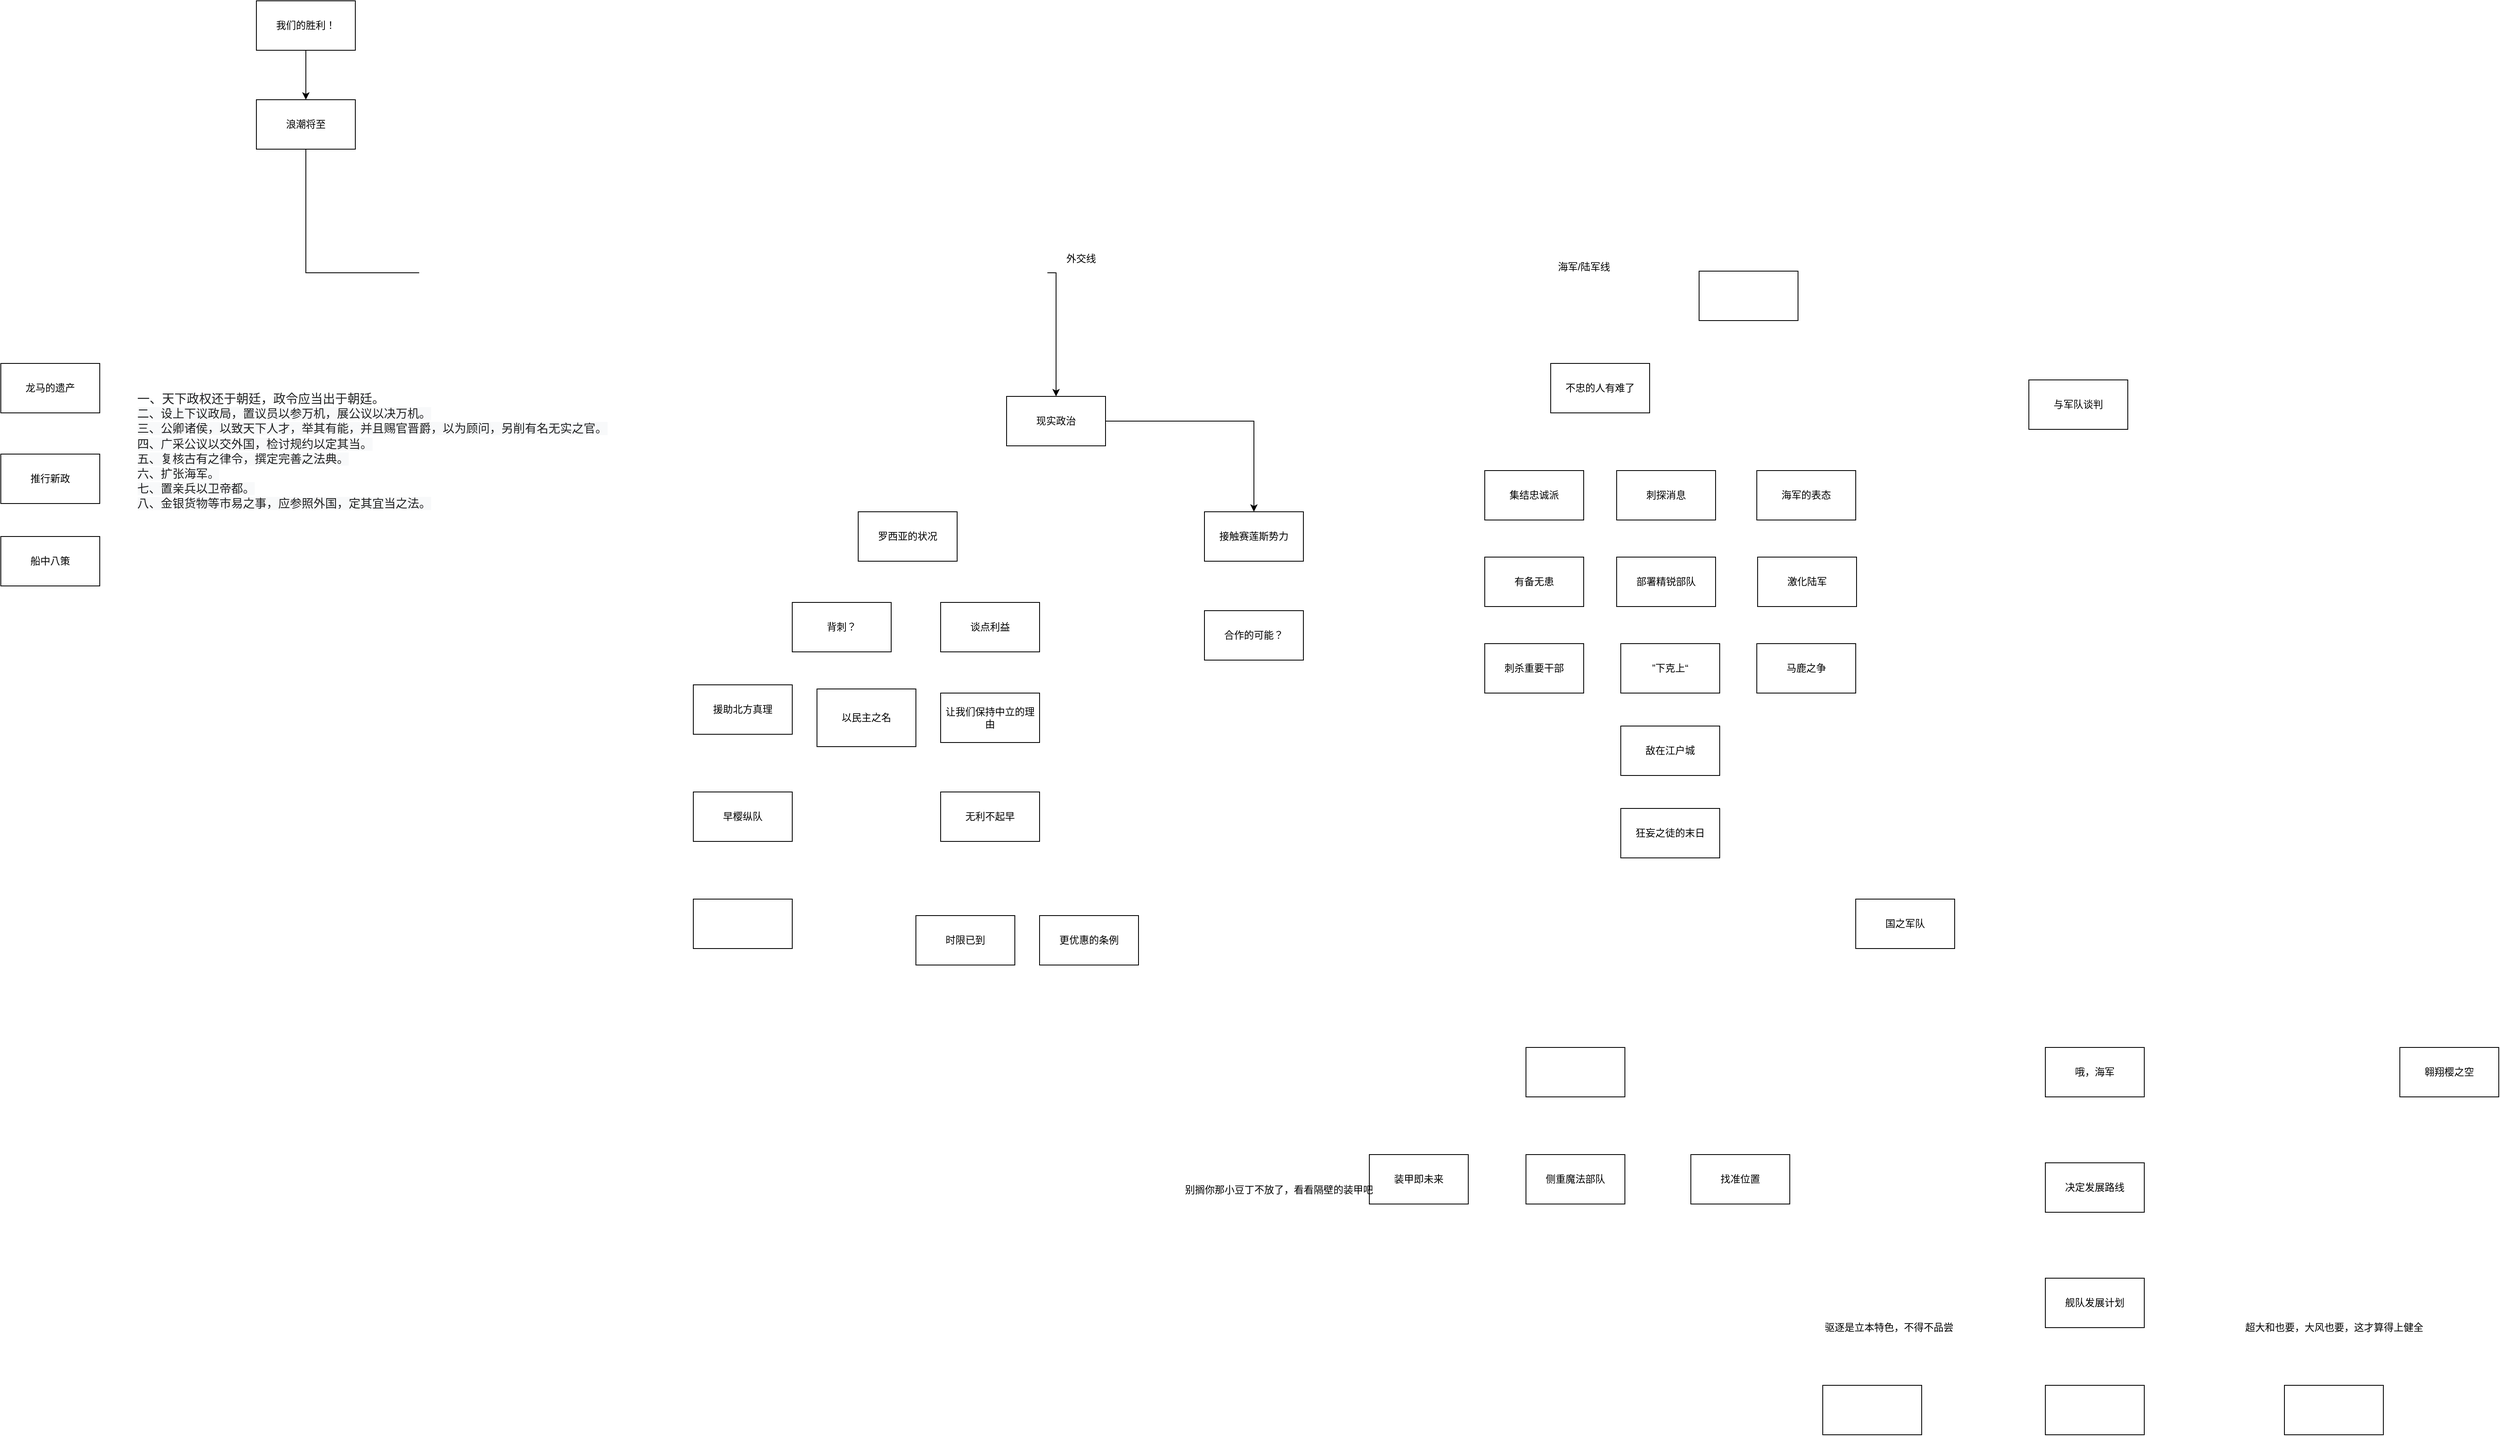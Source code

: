 <mxfile version="21.7.5" type="github">
  <diagram name="第 1 页" id="JlPKs8igPb9OWb3KKn4p">
    <mxGraphModel dx="1662" dy="782" grid="1" gridSize="10" guides="1" tooltips="1" connect="1" arrows="1" fold="1" page="1" pageScale="1" pageWidth="1920" pageHeight="1200" math="0" shadow="0">
      <root>
        <mxCell id="0" />
        <mxCell id="1" parent="0" />
        <mxCell id="HKs2FlNLfid7ec28tHd5-4" style="edgeStyle=orthogonalEdgeStyle;rounded=0;orthogonalLoop=1;jettySize=auto;html=1;" parent="1" source="HKs2FlNLfid7ec28tHd5-1" target="HKs2FlNLfid7ec28tHd5-2" edge="1">
          <mxGeometry relative="1" as="geometry" />
        </mxCell>
        <mxCell id="HKs2FlNLfid7ec28tHd5-1" value="我们的胜利！" style="rounded=0;whiteSpace=wrap;html=1;" parent="1" vertex="1">
          <mxGeometry x="820" y="190" width="120" height="60" as="geometry" />
        </mxCell>
        <mxCell id="HKs2FlNLfid7ec28tHd5-5" style="edgeStyle=orthogonalEdgeStyle;rounded=0;orthogonalLoop=1;jettySize=auto;html=1;exitX=0.5;exitY=1;exitDx=0;exitDy=0;entryX=0.5;entryY=0;entryDx=0;entryDy=0;" parent="1" source="HKs2FlNLfid7ec28tHd5-2" target="HKs2FlNLfid7ec28tHd5-3" edge="1">
          <mxGeometry relative="1" as="geometry" />
        </mxCell>
        <mxCell id="HKs2FlNLfid7ec28tHd5-2" value="浪潮将至" style="rounded=0;whiteSpace=wrap;html=1;" parent="1" vertex="1">
          <mxGeometry x="820" y="310" width="120" height="60" as="geometry" />
        </mxCell>
        <mxCell id="HKs2FlNLfid7ec28tHd5-8" style="edgeStyle=orthogonalEdgeStyle;rounded=0;orthogonalLoop=1;jettySize=auto;html=1;" parent="1" source="HKs2FlNLfid7ec28tHd5-3" target="HKs2FlNLfid7ec28tHd5-7" edge="1">
          <mxGeometry relative="1" as="geometry" />
        </mxCell>
        <mxCell id="HKs2FlNLfid7ec28tHd5-3" value="现实政治" style="rounded=0;whiteSpace=wrap;html=1;" parent="1" vertex="1">
          <mxGeometry x="1730" y="670" width="120" height="60" as="geometry" />
        </mxCell>
        <mxCell id="HKs2FlNLfid7ec28tHd5-6" value="外交线" style="text;html=1;align=center;verticalAlign=middle;resizable=0;points=[];autosize=1;strokeColor=none;fillColor=none;" parent="1" vertex="1">
          <mxGeometry x="1790" y="488" width="60" height="30" as="geometry" />
        </mxCell>
        <mxCell id="HKs2FlNLfid7ec28tHd5-7" value="接触赛莲斯势力" style="rounded=0;whiteSpace=wrap;html=1;" parent="1" vertex="1">
          <mxGeometry x="1970" y="810" width="120" height="60" as="geometry" />
        </mxCell>
        <mxCell id="HKs2FlNLfid7ec28tHd5-9" value="合作的可能？" style="whiteSpace=wrap;html=1;" parent="1" vertex="1">
          <mxGeometry x="1970" y="930" width="120" height="60" as="geometry" />
        </mxCell>
        <mxCell id="HKs2FlNLfid7ec28tHd5-10" value="罗西亚的状况" style="whiteSpace=wrap;html=1;" parent="1" vertex="1">
          <mxGeometry x="1550" y="810" width="120" height="60" as="geometry" />
        </mxCell>
        <mxCell id="HKs2FlNLfid7ec28tHd5-11" value="背刺？" style="whiteSpace=wrap;html=1;" parent="1" vertex="1">
          <mxGeometry x="1470" y="920" width="120" height="60" as="geometry" />
        </mxCell>
        <mxCell id="HKs2FlNLfid7ec28tHd5-12" value="谈点利益" style="whiteSpace=wrap;html=1;" parent="1" vertex="1">
          <mxGeometry x="1650" y="920" width="120" height="60" as="geometry" />
        </mxCell>
        <mxCell id="HKs2FlNLfid7ec28tHd5-13" value="让我们保持中立的理由" style="whiteSpace=wrap;html=1;" parent="1" vertex="1">
          <mxGeometry x="1650" y="1030" width="120" height="60" as="geometry" />
        </mxCell>
        <mxCell id="HKs2FlNLfid7ec28tHd5-14" value="无利不起早" style="whiteSpace=wrap;html=1;" parent="1" vertex="1">
          <mxGeometry x="1650" y="1150" width="120" height="60" as="geometry" />
        </mxCell>
        <mxCell id="HKs2FlNLfid7ec28tHd5-15" value="援助北方真理" style="whiteSpace=wrap;html=1;" parent="1" vertex="1">
          <mxGeometry x="1350" y="1020" width="120" height="60" as="geometry" />
        </mxCell>
        <mxCell id="HKs2FlNLfid7ec28tHd5-16" value="早樱纵队" style="whiteSpace=wrap;html=1;" parent="1" vertex="1">
          <mxGeometry x="1350" y="1150" width="120" height="60" as="geometry" />
        </mxCell>
        <mxCell id="HKs2FlNLfid7ec28tHd5-17" value="" style="whiteSpace=wrap;html=1;" parent="1" vertex="1">
          <mxGeometry x="1350" y="1280" width="120" height="60" as="geometry" />
        </mxCell>
        <mxCell id="HKs2FlNLfid7ec28tHd5-19" value="时限已到" style="whiteSpace=wrap;html=1;" parent="1" vertex="1">
          <mxGeometry x="1620" y="1300" width="120" height="60" as="geometry" />
        </mxCell>
        <mxCell id="HKs2FlNLfid7ec28tHd5-20" value="更优惠的条例" style="whiteSpace=wrap;html=1;" parent="1" vertex="1">
          <mxGeometry x="1770" y="1300" width="120" height="60" as="geometry" />
        </mxCell>
        <mxCell id="HKs2FlNLfid7ec28tHd5-21" value="以民主之名" style="whiteSpace=wrap;html=1;" parent="1" vertex="1">
          <mxGeometry x="1500" y="1025" width="120" height="70" as="geometry" />
        </mxCell>
        <mxCell id="HKs2FlNLfid7ec28tHd5-22" value="龙马的遗产" style="whiteSpace=wrap;html=1;" parent="1" vertex="1">
          <mxGeometry x="510" y="630" width="120" height="60" as="geometry" />
        </mxCell>
        <mxCell id="HKs2FlNLfid7ec28tHd5-24" value="推行新政" style="whiteSpace=wrap;html=1;" parent="1" vertex="1">
          <mxGeometry x="510" y="740" width="120" height="60" as="geometry" />
        </mxCell>
        <mxCell id="HKs2FlNLfid7ec28tHd5-26" value="船中八策" style="whiteSpace=wrap;html=1;" parent="1" vertex="1">
          <mxGeometry x="510" y="840" width="120" height="60" as="geometry" />
        </mxCell>
        <mxCell id="HKs2FlNLfid7ec28tHd5-27" value="&lt;p style=&quot;margin: 0px 0px 0.5em; color: rgb(32, 33, 34); font-family: sans-serif; font-size: 15.008px; text-align: start; background-color: rgb(255, 255, 255);&quot;&gt;一、天下政权还于朝廷，政令应当出于朝廷。&lt;br style=&quot;font-size: 14.258px; background-color: rgb(248, 249, 250);&quot;&gt;&lt;span style=&quot;font-size: 14.258px; background-color: rgb(248, 249, 250);&quot;&gt;二、设上下议政局，置议员以参万机，展公议以决万机。&lt;/span&gt;&lt;br style=&quot;font-size: 14.258px; background-color: rgb(248, 249, 250);&quot;&gt;&lt;span style=&quot;font-size: 14.258px; background-color: rgb(248, 249, 250);&quot;&gt;三、公卿诸侯，以致天下人才，举其有能，并且赐官晋爵，以为顾问，另削有名无实之官。&lt;/span&gt;&lt;br style=&quot;font-size: 14.258px; background-color: rgb(248, 249, 250);&quot;&gt;&lt;span style=&quot;font-size: 14.258px; background-color: rgb(248, 249, 250);&quot;&gt;四、广采公议以交外国，检讨规约以定其当。&lt;/span&gt;&lt;br style=&quot;font-size: 14.258px; background-color: rgb(248, 249, 250);&quot;&gt;&lt;span style=&quot;font-size: 14.258px; background-color: rgb(248, 249, 250);&quot;&gt;五、复核古有之律令，撰定完善之法典。&lt;/span&gt;&lt;br style=&quot;font-size: 14.258px; background-color: rgb(248, 249, 250);&quot;&gt;&lt;span style=&quot;font-size: 14.258px; background-color: rgb(248, 249, 250);&quot;&gt;六、扩张海军。&lt;/span&gt;&lt;br style=&quot;font-size: 14.258px; background-color: rgb(248, 249, 250);&quot;&gt;&lt;span style=&quot;font-size: 14.258px; background-color: rgb(248, 249, 250);&quot;&gt;七、置亲兵以卫帝都。&lt;/span&gt;&lt;br style=&quot;font-size: 14.258px; background-color: rgb(248, 249, 250);&quot;&gt;&lt;span style=&quot;font-size: 14.258px; background-color: rgb(248, 249, 250);&quot;&gt;八、金银货物等市易之事，应参照外国，定其宜当之法。&lt;/span&gt;&lt;br&gt;&lt;/p&gt;" style="text;html=1;align=center;verticalAlign=middle;resizable=0;points=[];autosize=1;strokeColor=none;fillColor=none;" parent="1" vertex="1">
          <mxGeometry x="665" y="655" width="590" height="170" as="geometry" />
        </mxCell>
        <mxCell id="lXyVNuYwYLjohMRoK8uW-1" value="" style="whiteSpace=wrap;html=1;" vertex="1" parent="1">
          <mxGeometry x="2570" y="518" width="120" height="60" as="geometry" />
        </mxCell>
        <mxCell id="lXyVNuYwYLjohMRoK8uW-2" value="海军/陆军线" style="text;html=1;align=center;verticalAlign=middle;resizable=0;points=[];autosize=1;strokeColor=none;fillColor=none;" vertex="1" parent="1">
          <mxGeometry x="2385" y="498" width="90" height="30" as="geometry" />
        </mxCell>
        <mxCell id="lXyVNuYwYLjohMRoK8uW-4" value="与军队谈判" style="whiteSpace=wrap;html=1;" vertex="1" parent="1">
          <mxGeometry x="2970" y="650" width="120" height="60" as="geometry" />
        </mxCell>
        <mxCell id="lXyVNuYwYLjohMRoK8uW-5" value="不忠的人有难了" style="whiteSpace=wrap;html=1;" vertex="1" parent="1">
          <mxGeometry x="2390" y="630" width="120" height="60" as="geometry" />
        </mxCell>
        <mxCell id="lXyVNuYwYLjohMRoK8uW-8" value="刺探消息" style="whiteSpace=wrap;html=1;" vertex="1" parent="1">
          <mxGeometry x="2470" y="760" width="120" height="60" as="geometry" />
        </mxCell>
        <mxCell id="lXyVNuYwYLjohMRoK8uW-9" value="集结忠诚派" style="whiteSpace=wrap;html=1;" vertex="1" parent="1">
          <mxGeometry x="2310" y="760" width="120" height="60" as="geometry" />
        </mxCell>
        <mxCell id="lXyVNuYwYLjohMRoK8uW-10" value="部署精锐部队" style="whiteSpace=wrap;html=1;" vertex="1" parent="1">
          <mxGeometry x="2470" y="865" width="120" height="60" as="geometry" />
        </mxCell>
        <mxCell id="lXyVNuYwYLjohMRoK8uW-11" value="有备无患" style="whiteSpace=wrap;html=1;" vertex="1" parent="1">
          <mxGeometry x="2310" y="865" width="120" height="60" as="geometry" />
        </mxCell>
        <mxCell id="lXyVNuYwYLjohMRoK8uW-12" value="”下克上“" style="whiteSpace=wrap;html=1;" vertex="1" parent="1">
          <mxGeometry x="2475" y="970" width="120" height="60" as="geometry" />
        </mxCell>
        <mxCell id="lXyVNuYwYLjohMRoK8uW-13" value="刺杀重要干部" style="whiteSpace=wrap;html=1;" vertex="1" parent="1">
          <mxGeometry x="2310" y="970" width="120" height="60" as="geometry" />
        </mxCell>
        <mxCell id="lXyVNuYwYLjohMRoK8uW-15" value="狂妄之徒的末日" style="whiteSpace=wrap;html=1;" vertex="1" parent="1">
          <mxGeometry x="2475" y="1170" width="120" height="60" as="geometry" />
        </mxCell>
        <mxCell id="lXyVNuYwYLjohMRoK8uW-16" value="海军的表态" style="whiteSpace=wrap;html=1;" vertex="1" parent="1">
          <mxGeometry x="2640" y="760" width="120" height="60" as="geometry" />
        </mxCell>
        <mxCell id="lXyVNuYwYLjohMRoK8uW-17" value="激化陆军" style="whiteSpace=wrap;html=1;" vertex="1" parent="1">
          <mxGeometry x="2641" y="865" width="120" height="60" as="geometry" />
        </mxCell>
        <mxCell id="lXyVNuYwYLjohMRoK8uW-18" value="马鹿之争" style="whiteSpace=wrap;html=1;" vertex="1" parent="1">
          <mxGeometry x="2640" y="970" width="120" height="60" as="geometry" />
        </mxCell>
        <mxCell id="lXyVNuYwYLjohMRoK8uW-19" value="敌在江户城" style="whiteSpace=wrap;html=1;" vertex="1" parent="1">
          <mxGeometry x="2475" y="1070" width="120" height="60" as="geometry" />
        </mxCell>
        <mxCell id="lXyVNuYwYLjohMRoK8uW-20" value="国之军队" style="whiteSpace=wrap;html=1;" vertex="1" parent="1">
          <mxGeometry x="2760" y="1280" width="120" height="60" as="geometry" />
        </mxCell>
        <mxCell id="lXyVNuYwYLjohMRoK8uW-21" value="" style="whiteSpace=wrap;html=1;" vertex="1" parent="1">
          <mxGeometry x="2360" y="1460" width="120" height="60" as="geometry" />
        </mxCell>
        <mxCell id="lXyVNuYwYLjohMRoK8uW-22" value="翱翔樱之空" style="whiteSpace=wrap;html=1;" vertex="1" parent="1">
          <mxGeometry x="3420" y="1460" width="120" height="60" as="geometry" />
        </mxCell>
        <mxCell id="lXyVNuYwYLjohMRoK8uW-23" value="哦，海军" style="whiteSpace=wrap;html=1;" vertex="1" parent="1">
          <mxGeometry x="2990" y="1460" width="120" height="60" as="geometry" />
        </mxCell>
        <mxCell id="lXyVNuYwYLjohMRoK8uW-24" value="装甲即未来" style="whiteSpace=wrap;html=1;" vertex="1" parent="1">
          <mxGeometry x="2170" y="1590" width="120" height="60" as="geometry" />
        </mxCell>
        <mxCell id="lXyVNuYwYLjohMRoK8uW-25" value="侧重魔法部队" style="whiteSpace=wrap;html=1;" vertex="1" parent="1">
          <mxGeometry x="2360" y="1590" width="120" height="60" as="geometry" />
        </mxCell>
        <mxCell id="lXyVNuYwYLjohMRoK8uW-26" value="找准位置" style="whiteSpace=wrap;html=1;" vertex="1" parent="1">
          <mxGeometry x="2560" y="1590" width="120" height="60" as="geometry" />
        </mxCell>
        <mxCell id="lXyVNuYwYLjohMRoK8uW-27" value="决定发展路线" style="whiteSpace=wrap;html=1;" vertex="1" parent="1">
          <mxGeometry x="2990" y="1600" width="120" height="60" as="geometry" />
        </mxCell>
        <mxCell id="lXyVNuYwYLjohMRoK8uW-28" value="舰队发展计划" style="whiteSpace=wrap;html=1;" vertex="1" parent="1">
          <mxGeometry x="2990" y="1740" width="120" height="60" as="geometry" />
        </mxCell>
        <mxCell id="lXyVNuYwYLjohMRoK8uW-29" value="" style="whiteSpace=wrap;html=1;" vertex="1" parent="1">
          <mxGeometry x="2720" y="1870" width="120" height="60" as="geometry" />
        </mxCell>
        <mxCell id="lXyVNuYwYLjohMRoK8uW-30" value="" style="whiteSpace=wrap;html=1;" vertex="1" parent="1">
          <mxGeometry x="2990" y="1870" width="120" height="60" as="geometry" />
        </mxCell>
        <mxCell id="lXyVNuYwYLjohMRoK8uW-31" value="" style="whiteSpace=wrap;html=1;" vertex="1" parent="1">
          <mxGeometry x="3280" y="1870" width="120" height="60" as="geometry" />
        </mxCell>
        <mxCell id="lXyVNuYwYLjohMRoK8uW-32" value="驱逐是立本特色，不得不品尝" style="text;html=1;align=center;verticalAlign=middle;resizable=0;points=[];autosize=1;strokeColor=none;fillColor=none;" vertex="1" parent="1">
          <mxGeometry x="2710" y="1785" width="180" height="30" as="geometry" />
        </mxCell>
        <mxCell id="lXyVNuYwYLjohMRoK8uW-34" value="超大和也要，大风也要，这才算得上健全" style="text;html=1;align=center;verticalAlign=middle;resizable=0;points=[];autosize=1;strokeColor=none;fillColor=none;" vertex="1" parent="1">
          <mxGeometry x="3220" y="1785" width="240" height="30" as="geometry" />
        </mxCell>
        <mxCell id="lXyVNuYwYLjohMRoK8uW-35" value="别搁你那小豆丁不放了，看看隔壁的装甲吧" style="text;html=1;align=center;verticalAlign=middle;resizable=0;points=[];autosize=1;strokeColor=none;fillColor=none;" vertex="1" parent="1">
          <mxGeometry x="1935" y="1618" width="250" height="30" as="geometry" />
        </mxCell>
      </root>
    </mxGraphModel>
  </diagram>
</mxfile>
